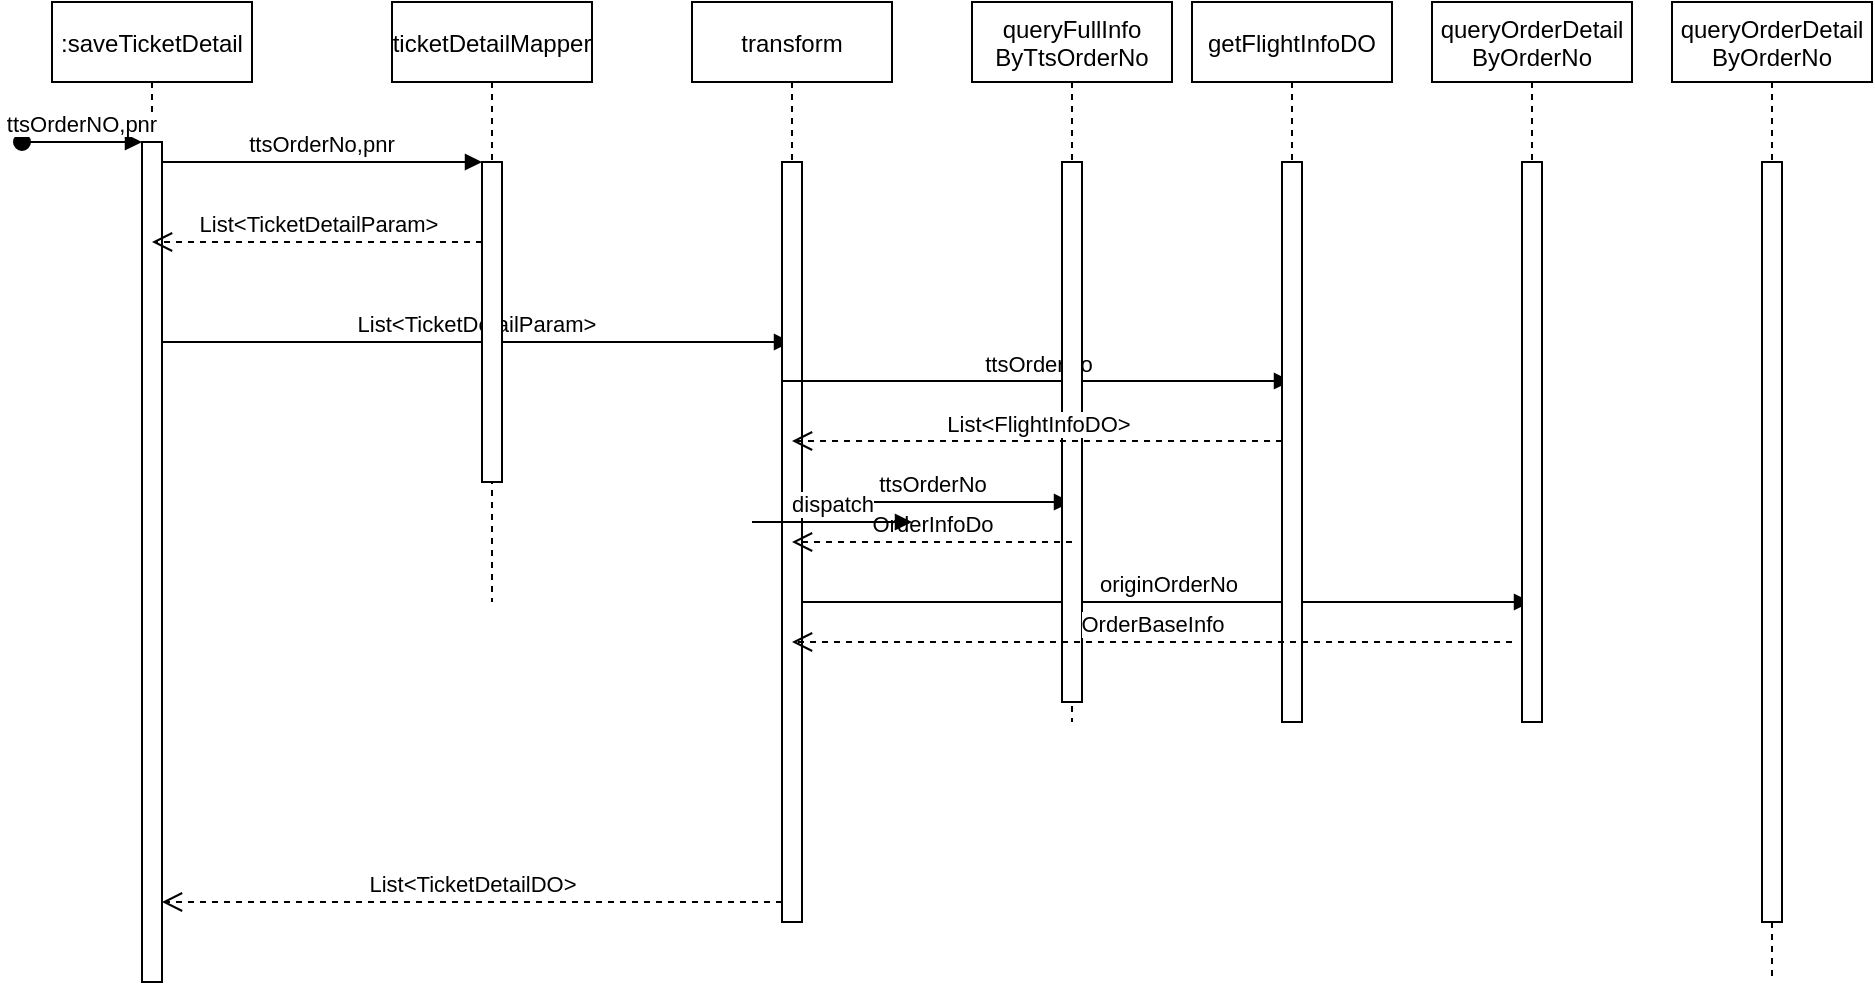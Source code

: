 <mxfile version="20.7.4" type="github">
  <diagram id="kgpKYQtTHZ0yAKxKKP6v" name="Page-1">
    <mxGraphModel dx="1115" dy="585" grid="1" gridSize="10" guides="1" tooltips="1" connect="1" arrows="1" fold="1" page="1" pageScale="1" pageWidth="850" pageHeight="1100" math="0" shadow="0">
      <root>
        <mxCell id="0" />
        <mxCell id="1" parent="0" />
        <mxCell id="3nuBFxr9cyL0pnOWT2aG-1" value=":saveTicketDetail" style="shape=umlLifeline;perimeter=lifelinePerimeter;container=1;collapsible=0;recursiveResize=0;rounded=0;shadow=0;strokeWidth=1;" parent="1" vertex="1">
          <mxGeometry x="120" y="80" width="100" height="490" as="geometry" />
        </mxCell>
        <mxCell id="3nuBFxr9cyL0pnOWT2aG-2" value="" style="points=[];perimeter=orthogonalPerimeter;rounded=0;shadow=0;strokeWidth=1;" parent="3nuBFxr9cyL0pnOWT2aG-1" vertex="1">
          <mxGeometry x="45" y="70" width="10" height="420" as="geometry" />
        </mxCell>
        <mxCell id="3nuBFxr9cyL0pnOWT2aG-3" value="ttsOrderNO,pnr" style="verticalAlign=bottom;startArrow=oval;endArrow=block;startSize=8;shadow=0;strokeWidth=1;" parent="3nuBFxr9cyL0pnOWT2aG-1" target="3nuBFxr9cyL0pnOWT2aG-2" edge="1">
          <mxGeometry relative="1" as="geometry">
            <mxPoint x="-15" y="70" as="sourcePoint" />
          </mxGeometry>
        </mxCell>
        <mxCell id="3PbxS6e7Mrcn0kTWfQdT-10" value="List&amp;lt;TicketDetailParam&amp;gt;" style="html=1;verticalAlign=bottom;endArrow=block;rounded=0;" edge="1" parent="3nuBFxr9cyL0pnOWT2aG-1" target="3PbxS6e7Mrcn0kTWfQdT-2">
          <mxGeometry width="80" relative="1" as="geometry">
            <mxPoint x="55" y="170" as="sourcePoint" />
            <mxPoint x="135" y="170" as="targetPoint" />
          </mxGeometry>
        </mxCell>
        <mxCell id="3nuBFxr9cyL0pnOWT2aG-5" value="ticketDetailMapper" style="shape=umlLifeline;perimeter=lifelinePerimeter;container=1;collapsible=0;recursiveResize=0;rounded=0;shadow=0;strokeWidth=1;" parent="1" vertex="1">
          <mxGeometry x="290" y="80" width="100" height="300" as="geometry" />
        </mxCell>
        <mxCell id="3nuBFxr9cyL0pnOWT2aG-6" value="" style="points=[];perimeter=orthogonalPerimeter;rounded=0;shadow=0;strokeWidth=1;" parent="3nuBFxr9cyL0pnOWT2aG-5" vertex="1">
          <mxGeometry x="45" y="80" width="10" height="160" as="geometry" />
        </mxCell>
        <mxCell id="3PbxS6e7Mrcn0kTWfQdT-1" value="List&amp;lt;TicketDetailParam&amp;gt;" style="html=1;verticalAlign=bottom;endArrow=open;dashed=1;endSize=8;rounded=0;" edge="1" parent="3nuBFxr9cyL0pnOWT2aG-5" target="3nuBFxr9cyL0pnOWT2aG-1">
          <mxGeometry relative="1" as="geometry">
            <mxPoint x="45" y="120" as="sourcePoint" />
            <mxPoint x="-35" y="120" as="targetPoint" />
            <Array as="points" />
          </mxGeometry>
        </mxCell>
        <mxCell id="3nuBFxr9cyL0pnOWT2aG-8" value="ttsOrderNo,pnr" style="verticalAlign=bottom;endArrow=block;entryX=0;entryY=0;shadow=0;strokeWidth=1;" parent="1" source="3nuBFxr9cyL0pnOWT2aG-2" target="3nuBFxr9cyL0pnOWT2aG-6" edge="1">
          <mxGeometry relative="1" as="geometry">
            <mxPoint x="275" y="160" as="sourcePoint" />
          </mxGeometry>
        </mxCell>
        <mxCell id="3PbxS6e7Mrcn0kTWfQdT-2" value="transform" style="shape=umlLifeline;perimeter=lifelinePerimeter;container=1;collapsible=0;recursiveResize=0;rounded=0;shadow=0;strokeWidth=1;" vertex="1" parent="1">
          <mxGeometry x="440" y="80" width="100" height="460" as="geometry" />
        </mxCell>
        <mxCell id="3PbxS6e7Mrcn0kTWfQdT-3" value="" style="points=[];perimeter=orthogonalPerimeter;rounded=0;shadow=0;strokeWidth=1;" vertex="1" parent="3PbxS6e7Mrcn0kTWfQdT-2">
          <mxGeometry x="45" y="80" width="10" height="380" as="geometry" />
        </mxCell>
        <mxCell id="3PbxS6e7Mrcn0kTWfQdT-15" value="ttsOrderNo" style="html=1;verticalAlign=bottom;endArrow=block;rounded=0;fontFamily=Helvetica;" edge="1" parent="3PbxS6e7Mrcn0kTWfQdT-2" target="3PbxS6e7Mrcn0kTWfQdT-13">
          <mxGeometry width="80" relative="1" as="geometry">
            <mxPoint x="45" y="189.5" as="sourcePoint" />
            <mxPoint x="125" y="189.5" as="targetPoint" />
          </mxGeometry>
        </mxCell>
        <mxCell id="3PbxS6e7Mrcn0kTWfQdT-17" value="ttsOrderNo" style="html=1;verticalAlign=bottom;endArrow=block;rounded=0;fontFamily=Helvetica;" edge="1" parent="3PbxS6e7Mrcn0kTWfQdT-2" target="3PbxS6e7Mrcn0kTWfQdT-11">
          <mxGeometry x="0.004" width="80" relative="1" as="geometry">
            <mxPoint x="50" y="250" as="sourcePoint" />
            <mxPoint x="130" y="250" as="targetPoint" />
            <mxPoint as="offset" />
          </mxGeometry>
        </mxCell>
        <mxCell id="3PbxS6e7Mrcn0kTWfQdT-22" value="originOrderNo" style="html=1;verticalAlign=bottom;endArrow=block;rounded=0;fontFamily=Helvetica;" edge="1" parent="3PbxS6e7Mrcn0kTWfQdT-2" target="3PbxS6e7Mrcn0kTWfQdT-19">
          <mxGeometry width="80" relative="1" as="geometry">
            <mxPoint x="55" y="300" as="sourcePoint" />
            <mxPoint x="135" y="300" as="targetPoint" />
          </mxGeometry>
        </mxCell>
        <mxCell id="3PbxS6e7Mrcn0kTWfQdT-24" value="List&amp;lt;TicketDetailDO&amp;gt;" style="html=1;verticalAlign=bottom;endArrow=open;dashed=1;endSize=8;rounded=0;fontFamily=Helvetica;" edge="1" parent="3PbxS6e7Mrcn0kTWfQdT-2" target="3nuBFxr9cyL0pnOWT2aG-2">
          <mxGeometry relative="1" as="geometry">
            <mxPoint x="45" y="450" as="sourcePoint" />
            <mxPoint x="-35" y="450" as="targetPoint" />
          </mxGeometry>
        </mxCell>
        <mxCell id="3PbxS6e7Mrcn0kTWfQdT-11" value="queryFullInfo&#xa;ByTtsOrderNo" style="shape=umlLifeline;perimeter=lifelinePerimeter;container=1;collapsible=0;recursiveResize=0;rounded=0;shadow=0;strokeWidth=1;" vertex="1" parent="1">
          <mxGeometry x="580" y="80" width="100" height="360" as="geometry" />
        </mxCell>
        <mxCell id="3PbxS6e7Mrcn0kTWfQdT-12" value="" style="points=[];perimeter=orthogonalPerimeter;rounded=0;shadow=0;strokeWidth=1;" vertex="1" parent="3PbxS6e7Mrcn0kTWfQdT-11">
          <mxGeometry x="45" y="80" width="10" height="270" as="geometry" />
        </mxCell>
        <mxCell id="3PbxS6e7Mrcn0kTWfQdT-13" value="getFlightInfoDO" style="shape=umlLifeline;perimeter=lifelinePerimeter;container=1;collapsible=0;recursiveResize=0;rounded=0;shadow=0;strokeWidth=1;" vertex="1" parent="1">
          <mxGeometry x="690" y="80" width="100" height="360" as="geometry" />
        </mxCell>
        <mxCell id="3PbxS6e7Mrcn0kTWfQdT-14" value="" style="points=[];perimeter=orthogonalPerimeter;rounded=0;shadow=0;strokeWidth=1;" vertex="1" parent="3PbxS6e7Mrcn0kTWfQdT-13">
          <mxGeometry x="45" y="80" width="10" height="280" as="geometry" />
        </mxCell>
        <mxCell id="3PbxS6e7Mrcn0kTWfQdT-16" value="List&amp;lt;FlightInfoDO&amp;gt;" style="html=1;verticalAlign=bottom;endArrow=open;dashed=1;endSize=8;rounded=0;fontFamily=Helvetica;" edge="1" parent="3PbxS6e7Mrcn0kTWfQdT-13" target="3PbxS6e7Mrcn0kTWfQdT-2">
          <mxGeometry relative="1" as="geometry">
            <mxPoint x="45" y="219.5" as="sourcePoint" />
            <mxPoint x="-35" y="219.5" as="targetPoint" />
          </mxGeometry>
        </mxCell>
        <mxCell id="3PbxS6e7Mrcn0kTWfQdT-23" value="OrderBaseInfo" style="html=1;verticalAlign=bottom;endArrow=open;dashed=1;endSize=8;rounded=0;fontFamily=Helvetica;" edge="1" parent="3PbxS6e7Mrcn0kTWfQdT-13" target="3PbxS6e7Mrcn0kTWfQdT-2">
          <mxGeometry relative="1" as="geometry">
            <mxPoint x="160" y="320" as="sourcePoint" />
            <mxPoint x="80" y="320" as="targetPoint" />
          </mxGeometry>
        </mxCell>
        <mxCell id="3PbxS6e7Mrcn0kTWfQdT-18" value="OrderInfoDo" style="html=1;verticalAlign=bottom;endArrow=open;dashed=1;endSize=8;rounded=0;fontFamily=Helvetica;" edge="1" parent="1" target="3PbxS6e7Mrcn0kTWfQdT-2">
          <mxGeometry relative="1" as="geometry">
            <mxPoint x="630" y="350" as="sourcePoint" />
            <mxPoint x="560" y="350" as="targetPoint" />
          </mxGeometry>
        </mxCell>
        <mxCell id="3PbxS6e7Mrcn0kTWfQdT-19" value="queryOrderDetail&#xa;ByOrderNo" style="shape=umlLifeline;perimeter=lifelinePerimeter;container=1;collapsible=0;recursiveResize=0;rounded=0;shadow=0;strokeWidth=1;" vertex="1" parent="1">
          <mxGeometry x="810" y="80" width="100" height="360" as="geometry" />
        </mxCell>
        <mxCell id="3PbxS6e7Mrcn0kTWfQdT-20" value="" style="points=[];perimeter=orthogonalPerimeter;rounded=0;shadow=0;strokeWidth=1;" vertex="1" parent="3PbxS6e7Mrcn0kTWfQdT-19">
          <mxGeometry x="45" y="80" width="10" height="280" as="geometry" />
        </mxCell>
        <mxCell id="3PbxS6e7Mrcn0kTWfQdT-25" value="queryOrderDetail&#xa;ByOrderNo" style="shape=umlLifeline;perimeter=lifelinePerimeter;container=1;collapsible=0;recursiveResize=0;rounded=0;shadow=0;strokeWidth=1;" vertex="1" parent="1">
          <mxGeometry x="930" y="80" width="100" height="490" as="geometry" />
        </mxCell>
        <mxCell id="3PbxS6e7Mrcn0kTWfQdT-26" value="" style="points=[];perimeter=orthogonalPerimeter;rounded=0;shadow=0;strokeWidth=1;" vertex="1" parent="3PbxS6e7Mrcn0kTWfQdT-25">
          <mxGeometry x="45" y="80" width="10" height="380" as="geometry" />
        </mxCell>
        <mxCell id="3PbxS6e7Mrcn0kTWfQdT-27" value="dispatch" style="html=1;verticalAlign=bottom;endArrow=block;rounded=0;fontFamily=Helvetica;" edge="1" parent="1">
          <mxGeometry width="80" relative="1" as="geometry">
            <mxPoint x="470" y="340" as="sourcePoint" />
            <mxPoint x="550" y="340" as="targetPoint" />
          </mxGeometry>
        </mxCell>
      </root>
    </mxGraphModel>
  </diagram>
</mxfile>
